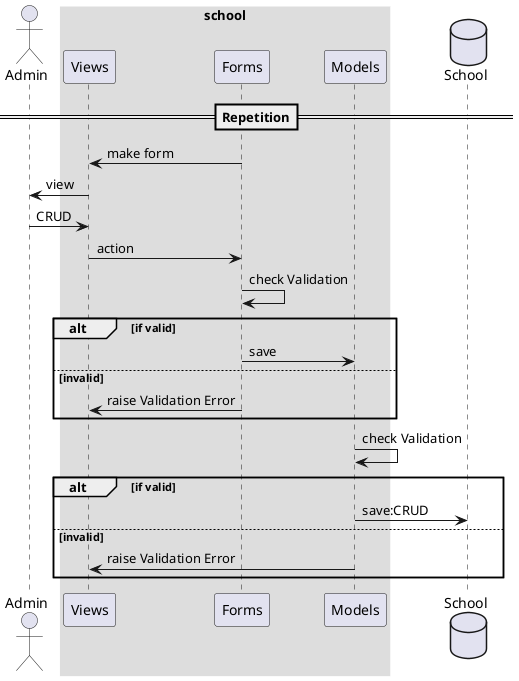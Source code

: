 @startuml
'style'
skinparam SequenceBoxBorderColor #ffffff

'struct'
actor Admin

box school
    participant Views
    participant Forms
    participant Models
end box

database School

'graph'
==Repetition==
Forms -> Views : make form
Views -> Admin : view
Admin -> Views : CRUD
Views -> Forms : action
Forms -> Forms : check Validation
alt if valid
    Forms -> Models : save
else invalid
    Forms -> Views : raise Validation Error
end
Models -> Models : check Validation
alt if valid
    Models -> School : save:CRUD
else invalid
    Models -> Views : raise Validation Error
end
@enduml
